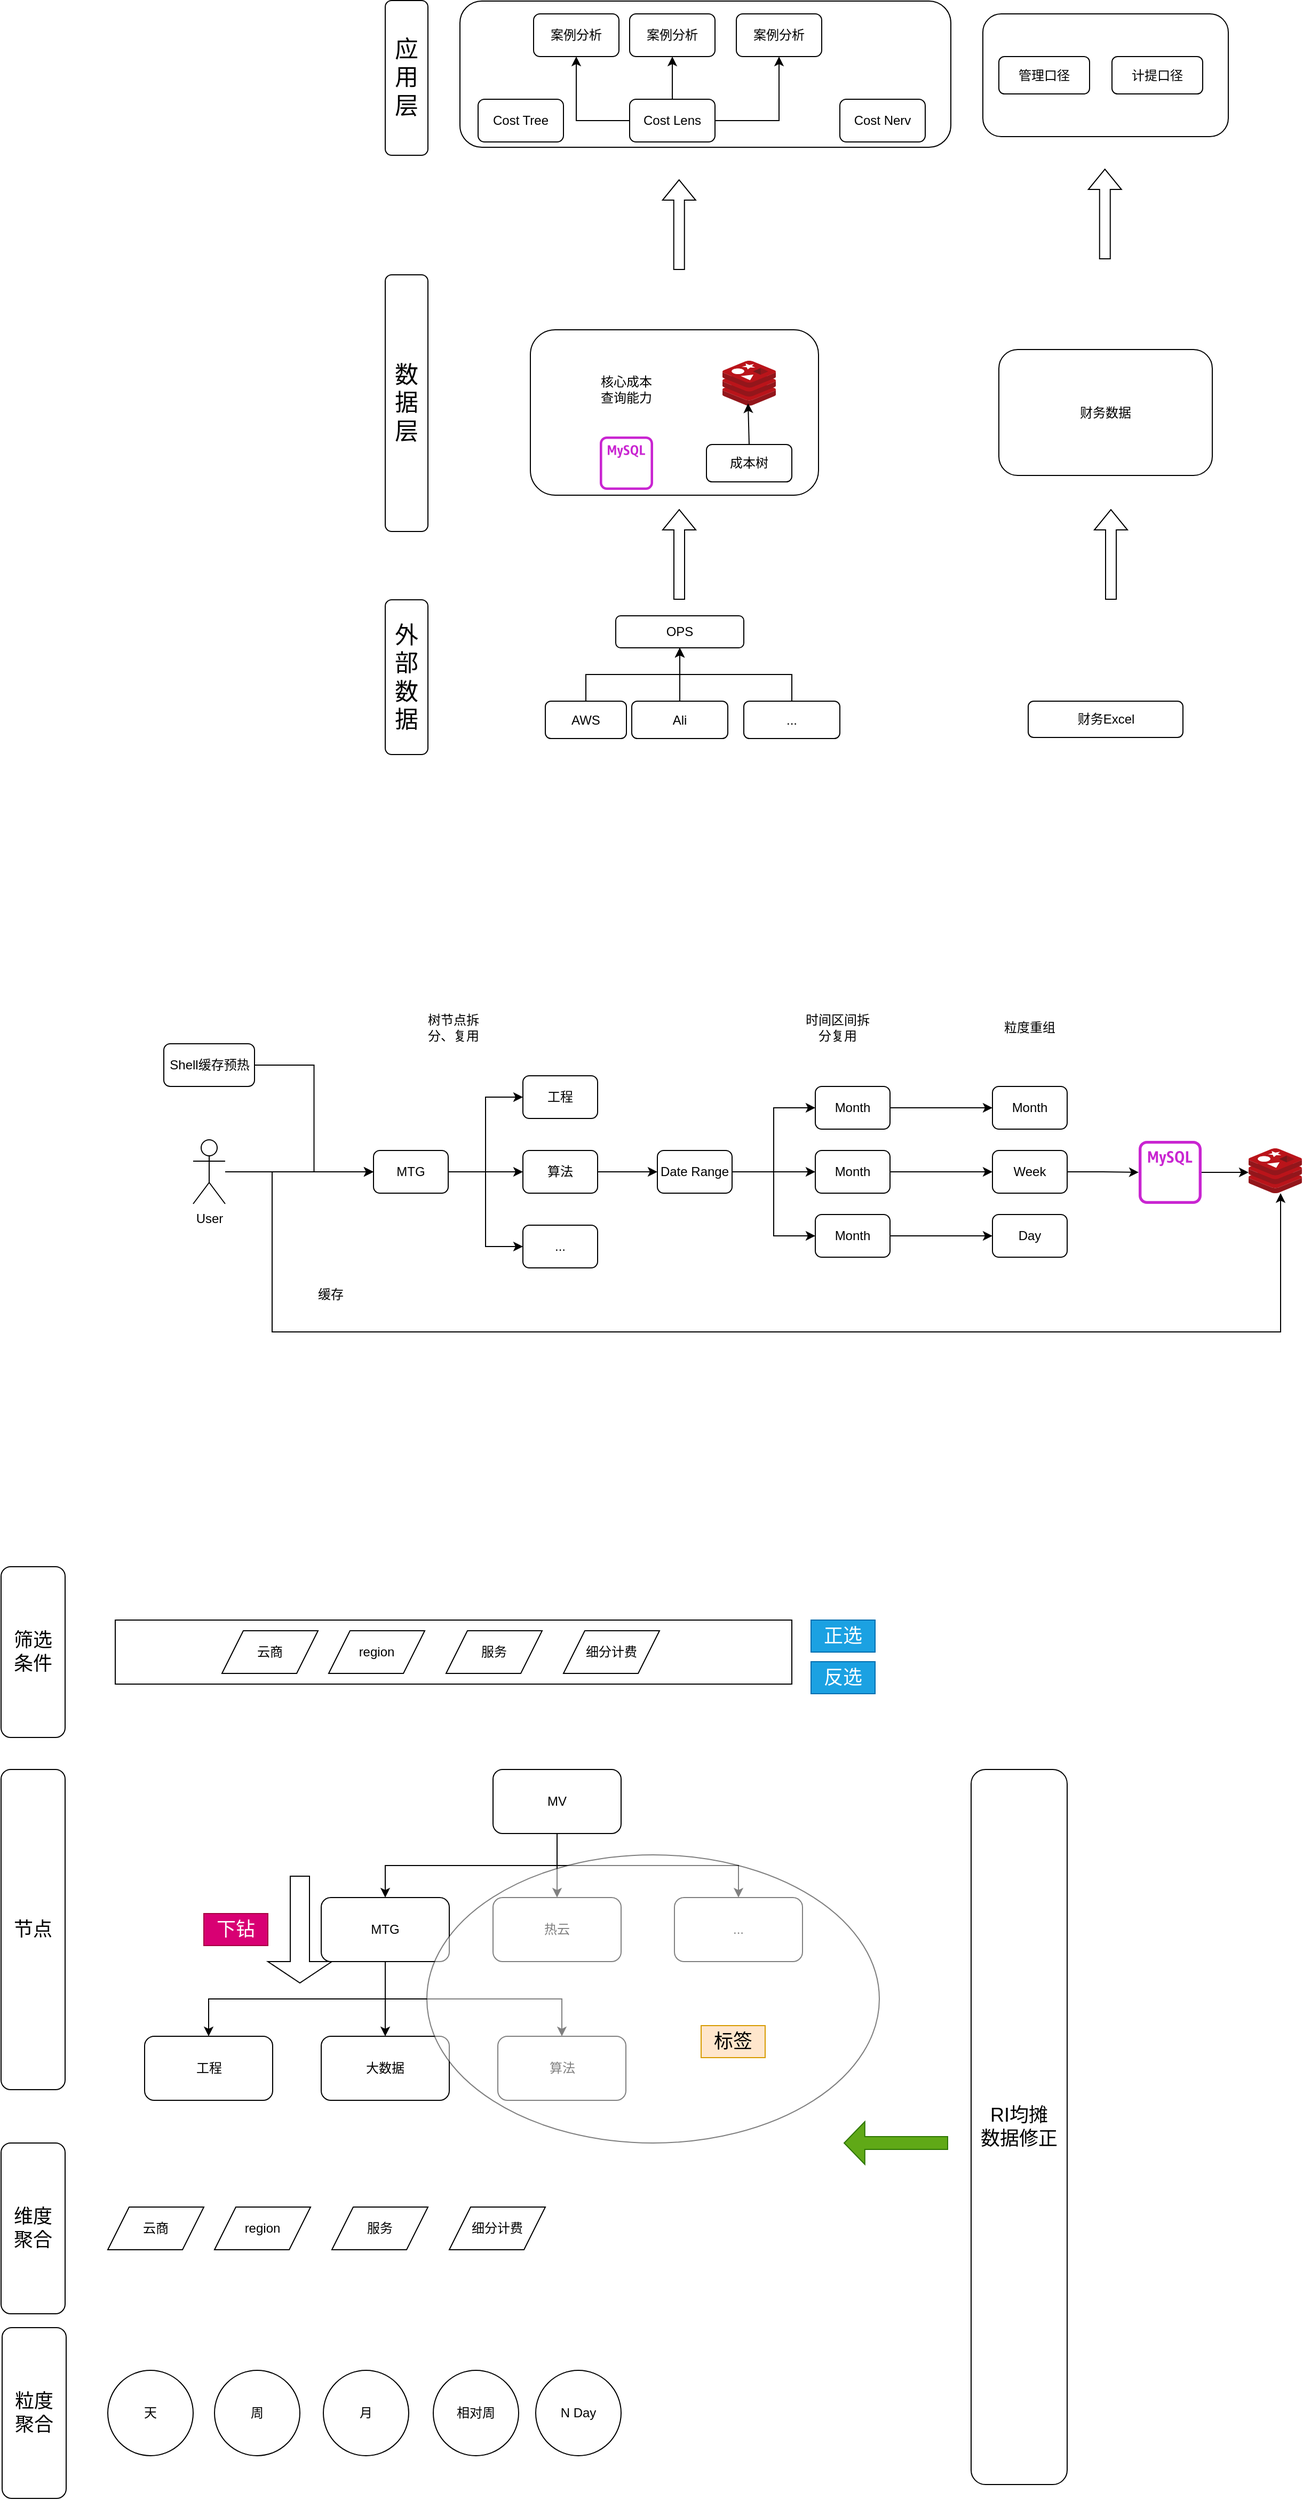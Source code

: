 <mxfile version="23.1.6" type="github">
  <diagram name="第 1 页" id="QAJrKnAF4I0Qu2eBaVXO">
    <mxGraphModel dx="2190" dy="866" grid="1" gridSize="10" guides="1" tooltips="1" connect="1" arrows="1" fold="1" page="1" pageScale="1" pageWidth="827" pageHeight="1169" math="0" shadow="0">
      <root>
        <mxCell id="0" />
        <mxCell id="1" parent="0" />
        <mxCell id="-u_vqpkYlWYQU6NHMWpz-22" style="edgeStyle=orthogonalEdgeStyle;rounded=0;orthogonalLoop=1;jettySize=auto;html=1;entryX=0.5;entryY=1;entryDx=0;entryDy=0;" parent="1" source="3Fw8Cve3jLayRroJCqeQ-4" target="3Fw8Cve3jLayRroJCqeQ-10" edge="1">
          <mxGeometry relative="1" as="geometry" />
        </mxCell>
        <mxCell id="3Fw8Cve3jLayRroJCqeQ-4" value="AWS" style="rounded=1;whiteSpace=wrap;html=1;" parent="1" vertex="1">
          <mxGeometry x="440" y="839" width="76" height="35" as="geometry" />
        </mxCell>
        <mxCell id="3Fw8Cve3jLayRroJCqeQ-22" style="edgeStyle=orthogonalEdgeStyle;rounded=0;orthogonalLoop=1;jettySize=auto;html=1;exitX=0.5;exitY=0;exitDx=0;exitDy=0;" parent="1" source="3Fw8Cve3jLayRroJCqeQ-5" target="3Fw8Cve3jLayRroJCqeQ-10" edge="1">
          <mxGeometry relative="1" as="geometry">
            <mxPoint x="706" y="794" as="targetPoint" />
          </mxGeometry>
        </mxCell>
        <mxCell id="3Fw8Cve3jLayRroJCqeQ-5" value="Ali" style="rounded=1;whiteSpace=wrap;html=1;" parent="1" vertex="1">
          <mxGeometry x="521" y="839" width="90" height="35" as="geometry" />
        </mxCell>
        <mxCell id="3Fw8Cve3jLayRroJCqeQ-10" value="OPS" style="rounded=1;whiteSpace=wrap;html=1;" parent="1" vertex="1">
          <mxGeometry x="506" y="759" width="120" height="30" as="geometry" />
        </mxCell>
        <mxCell id="-u_vqpkYlWYQU6NHMWpz-23" style="edgeStyle=orthogonalEdgeStyle;rounded=0;orthogonalLoop=1;jettySize=auto;html=1;" parent="1" source="3Fw8Cve3jLayRroJCqeQ-18" target="3Fw8Cve3jLayRroJCqeQ-10" edge="1">
          <mxGeometry relative="1" as="geometry" />
        </mxCell>
        <mxCell id="3Fw8Cve3jLayRroJCqeQ-18" value="..." style="rounded=1;whiteSpace=wrap;html=1;" parent="1" vertex="1">
          <mxGeometry x="626" y="839" width="90" height="35" as="geometry" />
        </mxCell>
        <mxCell id="3Fw8Cve3jLayRroJCqeQ-33" value="外部数据" style="rounded=1;verticalAlign=middle;horizontal=1;whiteSpace=wrap;textDirection=ltr;align=center;labelBackgroundColor=default;fontSize=22;fontStyle=0" parent="1" vertex="1">
          <mxGeometry x="290" y="744" width="40" height="145" as="geometry" />
        </mxCell>
        <mxCell id="3Fw8Cve3jLayRroJCqeQ-34" value="数据层" style="rounded=1;verticalAlign=middle;horizontal=1;whiteSpace=wrap;textDirection=ltr;align=center;labelBackgroundColor=default;fontSize=22;fontStyle=0" parent="1" vertex="1">
          <mxGeometry x="290" y="439.5" width="40" height="240.5" as="geometry" />
        </mxCell>
        <mxCell id="3Fw8Cve3jLayRroJCqeQ-35" value="应用&#xa;层" style="rounded=1;verticalAlign=middle;horizontal=1;whiteSpace=wrap;textDirection=ltr;align=center;labelBackgroundColor=default;fontSize=22;fontStyle=0" parent="1" vertex="1">
          <mxGeometry x="290" y="182.5" width="40" height="145" as="geometry" />
        </mxCell>
        <mxCell id="-u_vqpkYlWYQU6NHMWpz-16" value="" style="rounded=1;whiteSpace=wrap;html=1;" parent="1" vertex="1">
          <mxGeometry x="426" y="491" width="270" height="155" as="geometry" />
        </mxCell>
        <mxCell id="-u_vqpkYlWYQU6NHMWpz-17" value="" style="image;sketch=0;aspect=fixed;html=1;points=[];align=center;fontSize=12;image=img/lib/mscae/Cache_Redis_Product.svg;" parent="1" vertex="1">
          <mxGeometry x="606" y="520" width="50" height="42" as="geometry" />
        </mxCell>
        <mxCell id="-u_vqpkYlWYQU6NHMWpz-18" value="" style="sketch=0;outlineConnect=0;fontColor=#232F3E;gradientColor=none;fillColor=#C925D1;strokeColor=none;dashed=0;verticalLabelPosition=bottom;verticalAlign=top;align=center;html=1;fontSize=12;fontStyle=0;aspect=fixed;pointerEvents=1;shape=mxgraph.aws4.rds_mysql_instance_alt;" parent="1" vertex="1">
          <mxGeometry x="491" y="591" width="50" height="50" as="geometry" />
        </mxCell>
        <mxCell id="-u_vqpkYlWYQU6NHMWpz-19" value="成本树" style="rounded=1;whiteSpace=wrap;html=1;" parent="1" vertex="1">
          <mxGeometry x="591" y="598.5" width="80" height="35" as="geometry" />
        </mxCell>
        <mxCell id="-u_vqpkYlWYQU6NHMWpz-20" value="" style="endArrow=classic;html=1;rounded=0;exitX=0.5;exitY=0;exitDx=0;exitDy=0;entryX=0.48;entryY=0.952;entryDx=0;entryDy=0;entryPerimeter=0;" parent="1" source="-u_vqpkYlWYQU6NHMWpz-19" target="-u_vqpkYlWYQU6NHMWpz-17" edge="1">
          <mxGeometry width="50" height="50" relative="1" as="geometry">
            <mxPoint x="661" y="581" as="sourcePoint" />
            <mxPoint x="711" y="531" as="targetPoint" />
          </mxGeometry>
        </mxCell>
        <mxCell id="-u_vqpkYlWYQU6NHMWpz-31" value="" style="shape=flexArrow;endArrow=classic;html=1;rounded=0;" parent="1" edge="1">
          <mxGeometry width="50" height="50" relative="1" as="geometry">
            <mxPoint x="565.5" y="744" as="sourcePoint" />
            <mxPoint x="565.5" y="659" as="targetPoint" />
          </mxGeometry>
        </mxCell>
        <mxCell id="-u_vqpkYlWYQU6NHMWpz-32" value="核心成本查询能力" style="text;html=1;align=center;verticalAlign=middle;whiteSpace=wrap;rounded=0;" parent="1" vertex="1">
          <mxGeometry x="486" y="532" width="60" height="30" as="geometry" />
        </mxCell>
        <mxCell id="-u_vqpkYlWYQU6NHMWpz-36" value="" style="rounded=1;whiteSpace=wrap;html=1;" parent="1" vertex="1">
          <mxGeometry x="360" y="183" width="460" height="137" as="geometry" />
        </mxCell>
        <mxCell id="-u_vqpkYlWYQU6NHMWpz-47" value="Cost Tree" style="rounded=1;whiteSpace=wrap;html=1;" parent="1" vertex="1">
          <mxGeometry x="377" y="275" width="80" height="40" as="geometry" />
        </mxCell>
        <mxCell id="-u_vqpkYlWYQU6NHMWpz-48" value="Cost Nerv" style="rounded=1;whiteSpace=wrap;html=1;" parent="1" vertex="1">
          <mxGeometry x="716" y="275" width="80" height="40" as="geometry" />
        </mxCell>
        <mxCell id="-u_vqpkYlWYQU6NHMWpz-49" style="edgeStyle=orthogonalEdgeStyle;rounded=0;orthogonalLoop=1;jettySize=auto;html=1;exitX=0;exitY=0.5;exitDx=0;exitDy=0;" parent="1" source="-u_vqpkYlWYQU6NHMWpz-52" target="-u_vqpkYlWYQU6NHMWpz-54" edge="1">
          <mxGeometry relative="1" as="geometry" />
        </mxCell>
        <mxCell id="-u_vqpkYlWYQU6NHMWpz-50" style="edgeStyle=orthogonalEdgeStyle;rounded=0;orthogonalLoop=1;jettySize=auto;html=1;entryX=0.5;entryY=1;entryDx=0;entryDy=0;" parent="1" source="-u_vqpkYlWYQU6NHMWpz-52" target="-u_vqpkYlWYQU6NHMWpz-55" edge="1">
          <mxGeometry relative="1" as="geometry" />
        </mxCell>
        <mxCell id="-u_vqpkYlWYQU6NHMWpz-51" style="edgeStyle=orthogonalEdgeStyle;rounded=0;orthogonalLoop=1;jettySize=auto;html=1;entryX=0.5;entryY=1;entryDx=0;entryDy=0;" parent="1" source="-u_vqpkYlWYQU6NHMWpz-52" target="-u_vqpkYlWYQU6NHMWpz-53" edge="1">
          <mxGeometry relative="1" as="geometry" />
        </mxCell>
        <mxCell id="-u_vqpkYlWYQU6NHMWpz-52" value="Cost Lens" style="rounded=1;whiteSpace=wrap;html=1;" parent="1" vertex="1">
          <mxGeometry x="519" y="275" width="80" height="40" as="geometry" />
        </mxCell>
        <mxCell id="-u_vqpkYlWYQU6NHMWpz-53" value="案例分析" style="rounded=1;whiteSpace=wrap;html=1;" parent="1" vertex="1">
          <mxGeometry x="519" y="195" width="80" height="40" as="geometry" />
        </mxCell>
        <mxCell id="-u_vqpkYlWYQU6NHMWpz-54" value="案例分析" style="rounded=1;whiteSpace=wrap;html=1;" parent="1" vertex="1">
          <mxGeometry x="429" y="195" width="80" height="40" as="geometry" />
        </mxCell>
        <mxCell id="-u_vqpkYlWYQU6NHMWpz-55" value="案例分析" style="rounded=1;whiteSpace=wrap;html=1;" parent="1" vertex="1">
          <mxGeometry x="619" y="195" width="80" height="40" as="geometry" />
        </mxCell>
        <mxCell id="-u_vqpkYlWYQU6NHMWpz-56" value="财务Excel" style="rounded=1;whiteSpace=wrap;html=1;" parent="1" vertex="1">
          <mxGeometry x="892.5" y="839" width="145" height="34" as="geometry" />
        </mxCell>
        <mxCell id="-u_vqpkYlWYQU6NHMWpz-57" value="财务数据" style="rounded=1;whiteSpace=wrap;html=1;" parent="1" vertex="1">
          <mxGeometry x="865" y="509.5" width="200" height="118" as="geometry" />
        </mxCell>
        <mxCell id="-u_vqpkYlWYQU6NHMWpz-62" value="" style="shape=flexArrow;endArrow=classic;html=1;rounded=0;" parent="1" edge="1">
          <mxGeometry width="50" height="50" relative="1" as="geometry">
            <mxPoint x="970" y="744" as="sourcePoint" />
            <mxPoint x="970" y="659" as="targetPoint" />
          </mxGeometry>
        </mxCell>
        <mxCell id="-u_vqpkYlWYQU6NHMWpz-63" value="" style="rounded=1;whiteSpace=wrap;html=1;" parent="1" vertex="1">
          <mxGeometry x="850" y="195" width="230" height="115" as="geometry" />
        </mxCell>
        <mxCell id="-u_vqpkYlWYQU6NHMWpz-64" value="" style="shape=flexArrow;endArrow=classic;html=1;rounded=0;" parent="1" edge="1">
          <mxGeometry width="50" height="50" relative="1" as="geometry">
            <mxPoint x="565.37" y="435" as="sourcePoint" />
            <mxPoint x="565.37" y="350" as="targetPoint" />
          </mxGeometry>
        </mxCell>
        <mxCell id="-u_vqpkYlWYQU6NHMWpz-65" value="" style="shape=flexArrow;endArrow=classic;html=1;rounded=0;" parent="1" edge="1">
          <mxGeometry width="50" height="50" relative="1" as="geometry">
            <mxPoint x="964.38" y="425" as="sourcePoint" />
            <mxPoint x="964.38" y="340" as="targetPoint" />
          </mxGeometry>
        </mxCell>
        <mxCell id="-u_vqpkYlWYQU6NHMWpz-66" value="管理口径" style="rounded=1;whiteSpace=wrap;html=1;" parent="1" vertex="1">
          <mxGeometry x="865" y="235" width="85" height="35" as="geometry" />
        </mxCell>
        <mxCell id="-u_vqpkYlWYQU6NHMWpz-67" value="计提口径" style="rounded=1;whiteSpace=wrap;html=1;" parent="1" vertex="1">
          <mxGeometry x="971" y="235" width="85" height="35" as="geometry" />
        </mxCell>
        <mxCell id="iMXLZTIKomu4NbF48HK7-7" style="edgeStyle=orthogonalEdgeStyle;rounded=0;orthogonalLoop=1;jettySize=auto;html=1;entryX=0;entryY=0.5;entryDx=0;entryDy=0;" parent="1" source="iMXLZTIKomu4NbF48HK7-1" target="iMXLZTIKomu4NbF48HK7-4" edge="1">
          <mxGeometry relative="1" as="geometry" />
        </mxCell>
        <mxCell id="iMXLZTIKomu4NbF48HK7-8" style="edgeStyle=orthogonalEdgeStyle;rounded=0;orthogonalLoop=1;jettySize=auto;html=1;entryX=0;entryY=0.5;entryDx=0;entryDy=0;" parent="1" source="iMXLZTIKomu4NbF48HK7-1" target="iMXLZTIKomu4NbF48HK7-2" edge="1">
          <mxGeometry relative="1" as="geometry" />
        </mxCell>
        <mxCell id="iMXLZTIKomu4NbF48HK7-9" style="edgeStyle=orthogonalEdgeStyle;rounded=0;orthogonalLoop=1;jettySize=auto;html=1;entryX=0;entryY=0.5;entryDx=0;entryDy=0;" parent="1" source="iMXLZTIKomu4NbF48HK7-1" target="iMXLZTIKomu4NbF48HK7-3" edge="1">
          <mxGeometry relative="1" as="geometry" />
        </mxCell>
        <mxCell id="iMXLZTIKomu4NbF48HK7-1" value="MTG" style="rounded=1;whiteSpace=wrap;html=1;" parent="1" vertex="1">
          <mxGeometry x="279" y="1260" width="70" height="40" as="geometry" />
        </mxCell>
        <mxCell id="iMXLZTIKomu4NbF48HK7-13" style="edgeStyle=orthogonalEdgeStyle;rounded=0;orthogonalLoop=1;jettySize=auto;html=1;entryX=0;entryY=0.5;entryDx=0;entryDy=0;" parent="1" source="iMXLZTIKomu4NbF48HK7-2" target="iMXLZTIKomu4NbF48HK7-12" edge="1">
          <mxGeometry relative="1" as="geometry" />
        </mxCell>
        <mxCell id="iMXLZTIKomu4NbF48HK7-2" value="算法" style="rounded=1;whiteSpace=wrap;html=1;" parent="1" vertex="1">
          <mxGeometry x="419" y="1260" width="70" height="40" as="geometry" />
        </mxCell>
        <mxCell id="iMXLZTIKomu4NbF48HK7-3" value="..." style="rounded=1;whiteSpace=wrap;html=1;" parent="1" vertex="1">
          <mxGeometry x="419" y="1330" width="70" height="40" as="geometry" />
        </mxCell>
        <mxCell id="iMXLZTIKomu4NbF48HK7-4" value="工程" style="rounded=1;whiteSpace=wrap;html=1;" parent="1" vertex="1">
          <mxGeometry x="419" y="1190" width="70" height="40" as="geometry" />
        </mxCell>
        <mxCell id="iMXLZTIKomu4NbF48HK7-10" value="树节点拆分、复用" style="text;html=1;align=center;verticalAlign=middle;whiteSpace=wrap;rounded=0;" parent="1" vertex="1">
          <mxGeometry x="319" y="1130" width="70" height="30" as="geometry" />
        </mxCell>
        <mxCell id="iMXLZTIKomu4NbF48HK7-17" style="edgeStyle=orthogonalEdgeStyle;rounded=0;orthogonalLoop=1;jettySize=auto;html=1;" parent="1" source="iMXLZTIKomu4NbF48HK7-12" target="iMXLZTIKomu4NbF48HK7-14" edge="1">
          <mxGeometry relative="1" as="geometry" />
        </mxCell>
        <mxCell id="iMXLZTIKomu4NbF48HK7-18" style="edgeStyle=orthogonalEdgeStyle;rounded=0;orthogonalLoop=1;jettySize=auto;html=1;entryX=0;entryY=0.5;entryDx=0;entryDy=0;" parent="1" source="iMXLZTIKomu4NbF48HK7-12" target="iMXLZTIKomu4NbF48HK7-16" edge="1">
          <mxGeometry relative="1" as="geometry" />
        </mxCell>
        <mxCell id="iMXLZTIKomu4NbF48HK7-19" style="edgeStyle=orthogonalEdgeStyle;rounded=0;orthogonalLoop=1;jettySize=auto;html=1;entryX=0;entryY=0.5;entryDx=0;entryDy=0;" parent="1" source="iMXLZTIKomu4NbF48HK7-12" target="iMXLZTIKomu4NbF48HK7-15" edge="1">
          <mxGeometry relative="1" as="geometry" />
        </mxCell>
        <mxCell id="iMXLZTIKomu4NbF48HK7-12" value="Date Range" style="rounded=1;whiteSpace=wrap;html=1;" parent="1" vertex="1">
          <mxGeometry x="545" y="1260" width="70" height="40" as="geometry" />
        </mxCell>
        <mxCell id="iMXLZTIKomu4NbF48HK7-30" style="edgeStyle=orthogonalEdgeStyle;rounded=0;orthogonalLoop=1;jettySize=auto;html=1;entryX=0;entryY=0.5;entryDx=0;entryDy=0;" parent="1" source="iMXLZTIKomu4NbF48HK7-14" target="iMXLZTIKomu4NbF48HK7-24" edge="1">
          <mxGeometry relative="1" as="geometry" />
        </mxCell>
        <mxCell id="iMXLZTIKomu4NbF48HK7-14" value="Month" style="rounded=1;whiteSpace=wrap;html=1;" parent="1" vertex="1">
          <mxGeometry x="693" y="1260" width="70" height="40" as="geometry" />
        </mxCell>
        <mxCell id="iMXLZTIKomu4NbF48HK7-31" style="edgeStyle=orthogonalEdgeStyle;rounded=0;orthogonalLoop=1;jettySize=auto;html=1;entryX=0;entryY=0.5;entryDx=0;entryDy=0;" parent="1" source="iMXLZTIKomu4NbF48HK7-15" target="iMXLZTIKomu4NbF48HK7-23" edge="1">
          <mxGeometry relative="1" as="geometry" />
        </mxCell>
        <mxCell id="iMXLZTIKomu4NbF48HK7-15" value="Month" style="rounded=1;whiteSpace=wrap;html=1;" parent="1" vertex="1">
          <mxGeometry x="693" y="1320" width="70" height="40" as="geometry" />
        </mxCell>
        <mxCell id="iMXLZTIKomu4NbF48HK7-29" style="edgeStyle=orthogonalEdgeStyle;rounded=0;orthogonalLoop=1;jettySize=auto;html=1;entryX=0;entryY=0.5;entryDx=0;entryDy=0;" parent="1" source="iMXLZTIKomu4NbF48HK7-16" target="iMXLZTIKomu4NbF48HK7-25" edge="1">
          <mxGeometry relative="1" as="geometry" />
        </mxCell>
        <mxCell id="iMXLZTIKomu4NbF48HK7-16" value="Month" style="rounded=1;whiteSpace=wrap;html=1;" parent="1" vertex="1">
          <mxGeometry x="693" y="1200" width="70" height="40" as="geometry" />
        </mxCell>
        <mxCell id="iMXLZTIKomu4NbF48HK7-20" value="时间区间拆分复用" style="text;html=1;align=center;verticalAlign=middle;whiteSpace=wrap;rounded=0;" parent="1" vertex="1">
          <mxGeometry x="679" y="1130" width="70" height="30" as="geometry" />
        </mxCell>
        <mxCell id="iMXLZTIKomu4NbF48HK7-22" value="粒度重组" style="text;html=1;align=center;verticalAlign=middle;whiteSpace=wrap;rounded=0;" parent="1" vertex="1">
          <mxGeometry x="859" y="1130" width="70" height="30" as="geometry" />
        </mxCell>
        <mxCell id="iMXLZTIKomu4NbF48HK7-23" value="Day" style="rounded=1;whiteSpace=wrap;html=1;" parent="1" vertex="1">
          <mxGeometry x="859" y="1320" width="70" height="40" as="geometry" />
        </mxCell>
        <mxCell id="iMXLZTIKomu4NbF48HK7-44" style="edgeStyle=orthogonalEdgeStyle;rounded=0;orthogonalLoop=1;jettySize=auto;html=1;" parent="1" source="iMXLZTIKomu4NbF48HK7-24" target="iMXLZTIKomu4NbF48HK7-43" edge="1">
          <mxGeometry relative="1" as="geometry" />
        </mxCell>
        <mxCell id="iMXLZTIKomu4NbF48HK7-24" value="Week" style="rounded=1;whiteSpace=wrap;html=1;" parent="1" vertex="1">
          <mxGeometry x="859" y="1260" width="70" height="40" as="geometry" />
        </mxCell>
        <mxCell id="iMXLZTIKomu4NbF48HK7-25" value="Month" style="rounded=1;whiteSpace=wrap;html=1;" parent="1" vertex="1">
          <mxGeometry x="859" y="1200" width="70" height="40" as="geometry" />
        </mxCell>
        <mxCell id="iMXLZTIKomu4NbF48HK7-40" style="edgeStyle=orthogonalEdgeStyle;rounded=0;orthogonalLoop=1;jettySize=auto;html=1;entryX=0;entryY=0.5;entryDx=0;entryDy=0;" parent="1" source="iMXLZTIKomu4NbF48HK7-39" target="iMXLZTIKomu4NbF48HK7-1" edge="1">
          <mxGeometry relative="1" as="geometry" />
        </mxCell>
        <mxCell id="iMXLZTIKomu4NbF48HK7-47" style="edgeStyle=orthogonalEdgeStyle;rounded=0;orthogonalLoop=1;jettySize=auto;html=1;entryX=0.6;entryY=1;entryDx=0;entryDy=0;entryPerimeter=0;" parent="1" source="iMXLZTIKomu4NbF48HK7-39" target="iMXLZTIKomu4NbF48HK7-45" edge="1">
          <mxGeometry relative="1" as="geometry">
            <mxPoint x="1129" y="1480" as="targetPoint" />
            <Array as="points">
              <mxPoint x="184" y="1430" />
              <mxPoint x="1129" y="1430" />
            </Array>
          </mxGeometry>
        </mxCell>
        <mxCell id="iMXLZTIKomu4NbF48HK7-39" value="User&lt;div&gt;&lt;br/&gt;&lt;/div&gt;" style="shape=umlActor;verticalLabelPosition=bottom;verticalAlign=top;html=1;outlineConnect=0;" parent="1" vertex="1">
          <mxGeometry x="110" y="1250" width="30" height="60" as="geometry" />
        </mxCell>
        <mxCell id="iMXLZTIKomu4NbF48HK7-42" value="缓存" style="text;html=1;align=center;verticalAlign=middle;whiteSpace=wrap;rounded=0;" parent="1" vertex="1">
          <mxGeometry x="209" y="1380" width="60" height="30" as="geometry" />
        </mxCell>
        <mxCell id="iMXLZTIKomu4NbF48HK7-43" value="" style="sketch=0;outlineConnect=0;fontColor=#232F3E;gradientColor=none;fillColor=#C925D1;strokeColor=none;dashed=0;verticalLabelPosition=bottom;verticalAlign=top;align=center;html=1;fontSize=12;fontStyle=0;aspect=fixed;pointerEvents=1;shape=mxgraph.aws4.rds_mysql_instance_alt;" parent="1" vertex="1">
          <mxGeometry x="996" y="1251" width="59" height="59" as="geometry" />
        </mxCell>
        <mxCell id="iMXLZTIKomu4NbF48HK7-45" value="" style="image;sketch=0;aspect=fixed;html=1;points=[];align=center;fontSize=12;image=img/lib/mscae/Cache_Redis_Product.svg;" parent="1" vertex="1">
          <mxGeometry x="1099" y="1258" width="50" height="42" as="geometry" />
        </mxCell>
        <mxCell id="iMXLZTIKomu4NbF48HK7-46" style="edgeStyle=orthogonalEdgeStyle;rounded=0;orthogonalLoop=1;jettySize=auto;html=1;entryX=0;entryY=0.536;entryDx=0;entryDy=0;entryPerimeter=0;" parent="1" source="iMXLZTIKomu4NbF48HK7-43" target="iMXLZTIKomu4NbF48HK7-45" edge="1">
          <mxGeometry relative="1" as="geometry" />
        </mxCell>
        <mxCell id="iMXLZTIKomu4NbF48HK7-49" style="edgeStyle=orthogonalEdgeStyle;rounded=0;orthogonalLoop=1;jettySize=auto;html=1;entryX=0;entryY=0.5;entryDx=0;entryDy=0;" parent="1" source="iMXLZTIKomu4NbF48HK7-48" target="iMXLZTIKomu4NbF48HK7-1" edge="1">
          <mxGeometry relative="1" as="geometry" />
        </mxCell>
        <mxCell id="iMXLZTIKomu4NbF48HK7-48" value="Shell缓存预热" style="rounded=1;whiteSpace=wrap;html=1;" parent="1" vertex="1">
          <mxGeometry x="82.5" y="1160" width="85" height="40" as="geometry" />
        </mxCell>
        <mxCell id="I-QZHHA_4obMPeOX13xf-10" style="edgeStyle=orthogonalEdgeStyle;rounded=0;orthogonalLoop=1;jettySize=auto;html=1;exitX=0.5;exitY=1;exitDx=0;exitDy=0;" edge="1" parent="1" source="I-QZHHA_4obMPeOX13xf-1" target="I-QZHHA_4obMPeOX13xf-2">
          <mxGeometry relative="1" as="geometry" />
        </mxCell>
        <mxCell id="I-QZHHA_4obMPeOX13xf-11" style="edgeStyle=orthogonalEdgeStyle;rounded=0;orthogonalLoop=1;jettySize=auto;html=1;entryX=0.5;entryY=0;entryDx=0;entryDy=0;" edge="1" parent="1" source="I-QZHHA_4obMPeOX13xf-1" target="I-QZHHA_4obMPeOX13xf-3">
          <mxGeometry relative="1" as="geometry" />
        </mxCell>
        <mxCell id="I-QZHHA_4obMPeOX13xf-12" style="edgeStyle=orthogonalEdgeStyle;rounded=0;orthogonalLoop=1;jettySize=auto;html=1;entryX=0.5;entryY=0;entryDx=0;entryDy=0;exitX=0.5;exitY=1;exitDx=0;exitDy=0;" edge="1" parent="1" source="I-QZHHA_4obMPeOX13xf-1" target="I-QZHHA_4obMPeOX13xf-4">
          <mxGeometry relative="1" as="geometry" />
        </mxCell>
        <mxCell id="I-QZHHA_4obMPeOX13xf-1" value="MV" style="rounded=1;whiteSpace=wrap;html=1;" vertex="1" parent="1">
          <mxGeometry x="391" y="1840" width="120" height="60" as="geometry" />
        </mxCell>
        <mxCell id="I-QZHHA_4obMPeOX13xf-13" style="edgeStyle=orthogonalEdgeStyle;rounded=0;orthogonalLoop=1;jettySize=auto;html=1;entryX=0.5;entryY=0;entryDx=0;entryDy=0;" edge="1" parent="1" source="I-QZHHA_4obMPeOX13xf-2" target="I-QZHHA_4obMPeOX13xf-6">
          <mxGeometry relative="1" as="geometry" />
        </mxCell>
        <mxCell id="I-QZHHA_4obMPeOX13xf-14" style="edgeStyle=orthogonalEdgeStyle;rounded=0;orthogonalLoop=1;jettySize=auto;html=1;entryX=0.5;entryY=0;entryDx=0;entryDy=0;exitX=0.5;exitY=1;exitDx=0;exitDy=0;" edge="1" parent="1" source="I-QZHHA_4obMPeOX13xf-2" target="I-QZHHA_4obMPeOX13xf-5">
          <mxGeometry relative="1" as="geometry" />
        </mxCell>
        <mxCell id="I-QZHHA_4obMPeOX13xf-15" style="edgeStyle=orthogonalEdgeStyle;rounded=0;orthogonalLoop=1;jettySize=auto;html=1;entryX=0.5;entryY=0;entryDx=0;entryDy=0;exitX=0.5;exitY=1;exitDx=0;exitDy=0;" edge="1" parent="1" source="I-QZHHA_4obMPeOX13xf-2" target="I-QZHHA_4obMPeOX13xf-7">
          <mxGeometry relative="1" as="geometry" />
        </mxCell>
        <mxCell id="I-QZHHA_4obMPeOX13xf-2" value="MTG" style="rounded=1;whiteSpace=wrap;html=1;" vertex="1" parent="1">
          <mxGeometry x="230" y="1960" width="120" height="60" as="geometry" />
        </mxCell>
        <mxCell id="I-QZHHA_4obMPeOX13xf-3" value="热云" style="rounded=1;whiteSpace=wrap;html=1;" vertex="1" parent="1">
          <mxGeometry x="391" y="1960" width="120" height="60" as="geometry" />
        </mxCell>
        <mxCell id="I-QZHHA_4obMPeOX13xf-4" value="..." style="rounded=1;whiteSpace=wrap;html=1;" vertex="1" parent="1">
          <mxGeometry x="561" y="1960" width="120" height="60" as="geometry" />
        </mxCell>
        <mxCell id="I-QZHHA_4obMPeOX13xf-5" value="工程" style="rounded=1;whiteSpace=wrap;html=1;" vertex="1" parent="1">
          <mxGeometry x="64.5" y="2090" width="120" height="60" as="geometry" />
        </mxCell>
        <mxCell id="I-QZHHA_4obMPeOX13xf-6" value="大数据" style="rounded=1;whiteSpace=wrap;html=1;" vertex="1" parent="1">
          <mxGeometry x="230" y="2090" width="120" height="60" as="geometry" />
        </mxCell>
        <mxCell id="I-QZHHA_4obMPeOX13xf-7" value="算法" style="rounded=1;whiteSpace=wrap;html=1;" vertex="1" parent="1">
          <mxGeometry x="395.5" y="2090" width="120" height="60" as="geometry" />
        </mxCell>
        <mxCell id="I-QZHHA_4obMPeOX13xf-16" value="" style="ellipse;whiteSpace=wrap;html=1;opacity=50;" vertex="1" parent="1">
          <mxGeometry x="329" y="1920" width="424" height="270" as="geometry" />
        </mxCell>
        <mxCell id="I-QZHHA_4obMPeOX13xf-19" value="服务" style="shape=parallelogram;perimeter=parallelogramPerimeter;whiteSpace=wrap;html=1;fixedSize=1;" vertex="1" parent="1">
          <mxGeometry x="240" y="2250" width="90" height="40" as="geometry" />
        </mxCell>
        <mxCell id="I-QZHHA_4obMPeOX13xf-21" value="&lt;font style=&quot;font-size: 18px;&quot;&gt;节点&lt;/font&gt;" style="rounded=1;whiteSpace=wrap;html=1;" vertex="1" parent="1">
          <mxGeometry x="-70" y="1840" width="60" height="300" as="geometry" />
        </mxCell>
        <mxCell id="I-QZHHA_4obMPeOX13xf-22" value="&lt;font style=&quot;font-size: 18px;&quot;&gt;标签&lt;/font&gt;" style="text;html=1;align=center;verticalAlign=middle;whiteSpace=wrap;rounded=0;fillColor=#ffe6cc;strokeColor=#d79b00;" vertex="1" parent="1">
          <mxGeometry x="586" y="2080" width="60" height="30" as="geometry" />
        </mxCell>
        <mxCell id="I-QZHHA_4obMPeOX13xf-23" value="&lt;font style=&quot;font-size: 18px;&quot;&gt;下钻&lt;/font&gt;" style="text;html=1;align=center;verticalAlign=middle;whiteSpace=wrap;rounded=0;fillColor=#d80073;strokeColor=#A50040;fontColor=#ffffff;" vertex="1" parent="1">
          <mxGeometry x="120" y="1975" width="60" height="30" as="geometry" />
        </mxCell>
        <mxCell id="I-QZHHA_4obMPeOX13xf-24" value="" style="shape=singleArrow;direction=south;whiteSpace=wrap;html=1;" vertex="1" parent="1">
          <mxGeometry x="180" y="1940" width="60" height="100" as="geometry" />
        </mxCell>
        <mxCell id="I-QZHHA_4obMPeOX13xf-25" value="&lt;span style=&quot;font-size: 18px;&quot;&gt;维度&lt;br&gt;聚合&lt;br&gt;&lt;/span&gt;" style="rounded=1;whiteSpace=wrap;html=1;" vertex="1" parent="1">
          <mxGeometry x="-70" y="2190" width="60" height="160" as="geometry" />
        </mxCell>
        <mxCell id="I-QZHHA_4obMPeOX13xf-28" value="云商" style="shape=parallelogram;perimeter=parallelogramPerimeter;whiteSpace=wrap;html=1;fixedSize=1;" vertex="1" parent="1">
          <mxGeometry x="30" y="2250" width="90" height="40" as="geometry" />
        </mxCell>
        <mxCell id="I-QZHHA_4obMPeOX13xf-29" value="细分计费" style="shape=parallelogram;perimeter=parallelogramPerimeter;whiteSpace=wrap;html=1;fixedSize=1;" vertex="1" parent="1">
          <mxGeometry x="350" y="2250" width="90" height="40" as="geometry" />
        </mxCell>
        <mxCell id="I-QZHHA_4obMPeOX13xf-30" value="region" style="shape=parallelogram;perimeter=parallelogramPerimeter;whiteSpace=wrap;html=1;fixedSize=1;" vertex="1" parent="1">
          <mxGeometry x="130" y="2250" width="90" height="40" as="geometry" />
        </mxCell>
        <mxCell id="I-QZHHA_4obMPeOX13xf-32" value="&lt;span style=&quot;font-size: 18px;&quot;&gt;粒度&lt;br&gt;聚合&lt;br&gt;&lt;/span&gt;" style="rounded=1;whiteSpace=wrap;html=1;" vertex="1" parent="1">
          <mxGeometry x="-69" y="2363" width="60" height="160" as="geometry" />
        </mxCell>
        <mxCell id="I-QZHHA_4obMPeOX13xf-36" value="天" style="ellipse;whiteSpace=wrap;html=1;aspect=fixed;" vertex="1" parent="1">
          <mxGeometry x="30" y="2403" width="80" height="80" as="geometry" />
        </mxCell>
        <mxCell id="I-QZHHA_4obMPeOX13xf-37" value="周" style="ellipse;whiteSpace=wrap;html=1;aspect=fixed;" vertex="1" parent="1">
          <mxGeometry x="130" y="2403" width="80" height="80" as="geometry" />
        </mxCell>
        <mxCell id="I-QZHHA_4obMPeOX13xf-38" value="相对周" style="ellipse;whiteSpace=wrap;html=1;aspect=fixed;" vertex="1" parent="1">
          <mxGeometry x="335" y="2403" width="80" height="80" as="geometry" />
        </mxCell>
        <mxCell id="I-QZHHA_4obMPeOX13xf-39" value="月" style="ellipse;whiteSpace=wrap;html=1;aspect=fixed;" vertex="1" parent="1">
          <mxGeometry x="232" y="2403" width="80" height="80" as="geometry" />
        </mxCell>
        <mxCell id="I-QZHHA_4obMPeOX13xf-40" value="N Day" style="ellipse;whiteSpace=wrap;html=1;aspect=fixed;" vertex="1" parent="1">
          <mxGeometry x="431" y="2403" width="80" height="80" as="geometry" />
        </mxCell>
        <mxCell id="I-QZHHA_4obMPeOX13xf-43" value="&lt;font style=&quot;font-size: 18px;&quot;&gt;RI均摊&lt;br&gt;数据修正&lt;br&gt;&lt;/font&gt;" style="rounded=1;whiteSpace=wrap;html=1;" vertex="1" parent="1">
          <mxGeometry x="839" y="1840" width="90" height="670" as="geometry" />
        </mxCell>
        <mxCell id="I-QZHHA_4obMPeOX13xf-45" value="" style="shape=singleArrow;direction=west;whiteSpace=wrap;html=1;fillColor=#60a917;fontColor=#ffffff;strokeColor=#2D7600;" vertex="1" parent="1">
          <mxGeometry x="720" y="2170" width="97" height="40" as="geometry" />
        </mxCell>
        <mxCell id="I-QZHHA_4obMPeOX13xf-46" value="&lt;span style=&quot;font-size: 18px;&quot;&gt;筛选&lt;br&gt;条件&lt;br&gt;&lt;/span&gt;" style="rounded=1;whiteSpace=wrap;html=1;" vertex="1" parent="1">
          <mxGeometry x="-70" y="1650" width="60" height="160" as="geometry" />
        </mxCell>
        <mxCell id="I-QZHHA_4obMPeOX13xf-52" value="" style="rounded=0;whiteSpace=wrap;html=1;" vertex="1" parent="1">
          <mxGeometry x="37" y="1700" width="634" height="60" as="geometry" />
        </mxCell>
        <mxCell id="I-QZHHA_4obMPeOX13xf-48" value="服务" style="shape=parallelogram;perimeter=parallelogramPerimeter;whiteSpace=wrap;html=1;fixedSize=1;" vertex="1" parent="1">
          <mxGeometry x="347" y="1710" width="90" height="40" as="geometry" />
        </mxCell>
        <mxCell id="I-QZHHA_4obMPeOX13xf-49" value="云商" style="shape=parallelogram;perimeter=parallelogramPerimeter;whiteSpace=wrap;html=1;fixedSize=1;" vertex="1" parent="1">
          <mxGeometry x="137" y="1710" width="90" height="40" as="geometry" />
        </mxCell>
        <mxCell id="I-QZHHA_4obMPeOX13xf-50" value="细分计费" style="shape=parallelogram;perimeter=parallelogramPerimeter;whiteSpace=wrap;html=1;fixedSize=1;" vertex="1" parent="1">
          <mxGeometry x="457" y="1710" width="90" height="40" as="geometry" />
        </mxCell>
        <mxCell id="I-QZHHA_4obMPeOX13xf-51" value="region" style="shape=parallelogram;perimeter=parallelogramPerimeter;whiteSpace=wrap;html=1;fixedSize=1;" vertex="1" parent="1">
          <mxGeometry x="237" y="1710" width="90" height="40" as="geometry" />
        </mxCell>
        <mxCell id="I-QZHHA_4obMPeOX13xf-53" value="&lt;font style=&quot;font-size: 18px;&quot;&gt;正选&lt;/font&gt;" style="text;html=1;align=center;verticalAlign=middle;whiteSpace=wrap;rounded=0;fillColor=#1ba1e2;strokeColor=#006EAF;fontColor=#ffffff;" vertex="1" parent="1">
          <mxGeometry x="689" y="1700" width="60" height="30" as="geometry" />
        </mxCell>
        <mxCell id="I-QZHHA_4obMPeOX13xf-54" value="&lt;font style=&quot;font-size: 18px;&quot;&gt;反选&lt;/font&gt;" style="text;html=1;align=center;verticalAlign=middle;whiteSpace=wrap;rounded=0;fillColor=#1ba1e2;strokeColor=#006EAF;fontColor=#ffffff;" vertex="1" parent="1">
          <mxGeometry x="689" y="1739" width="60" height="30" as="geometry" />
        </mxCell>
      </root>
    </mxGraphModel>
  </diagram>
</mxfile>
